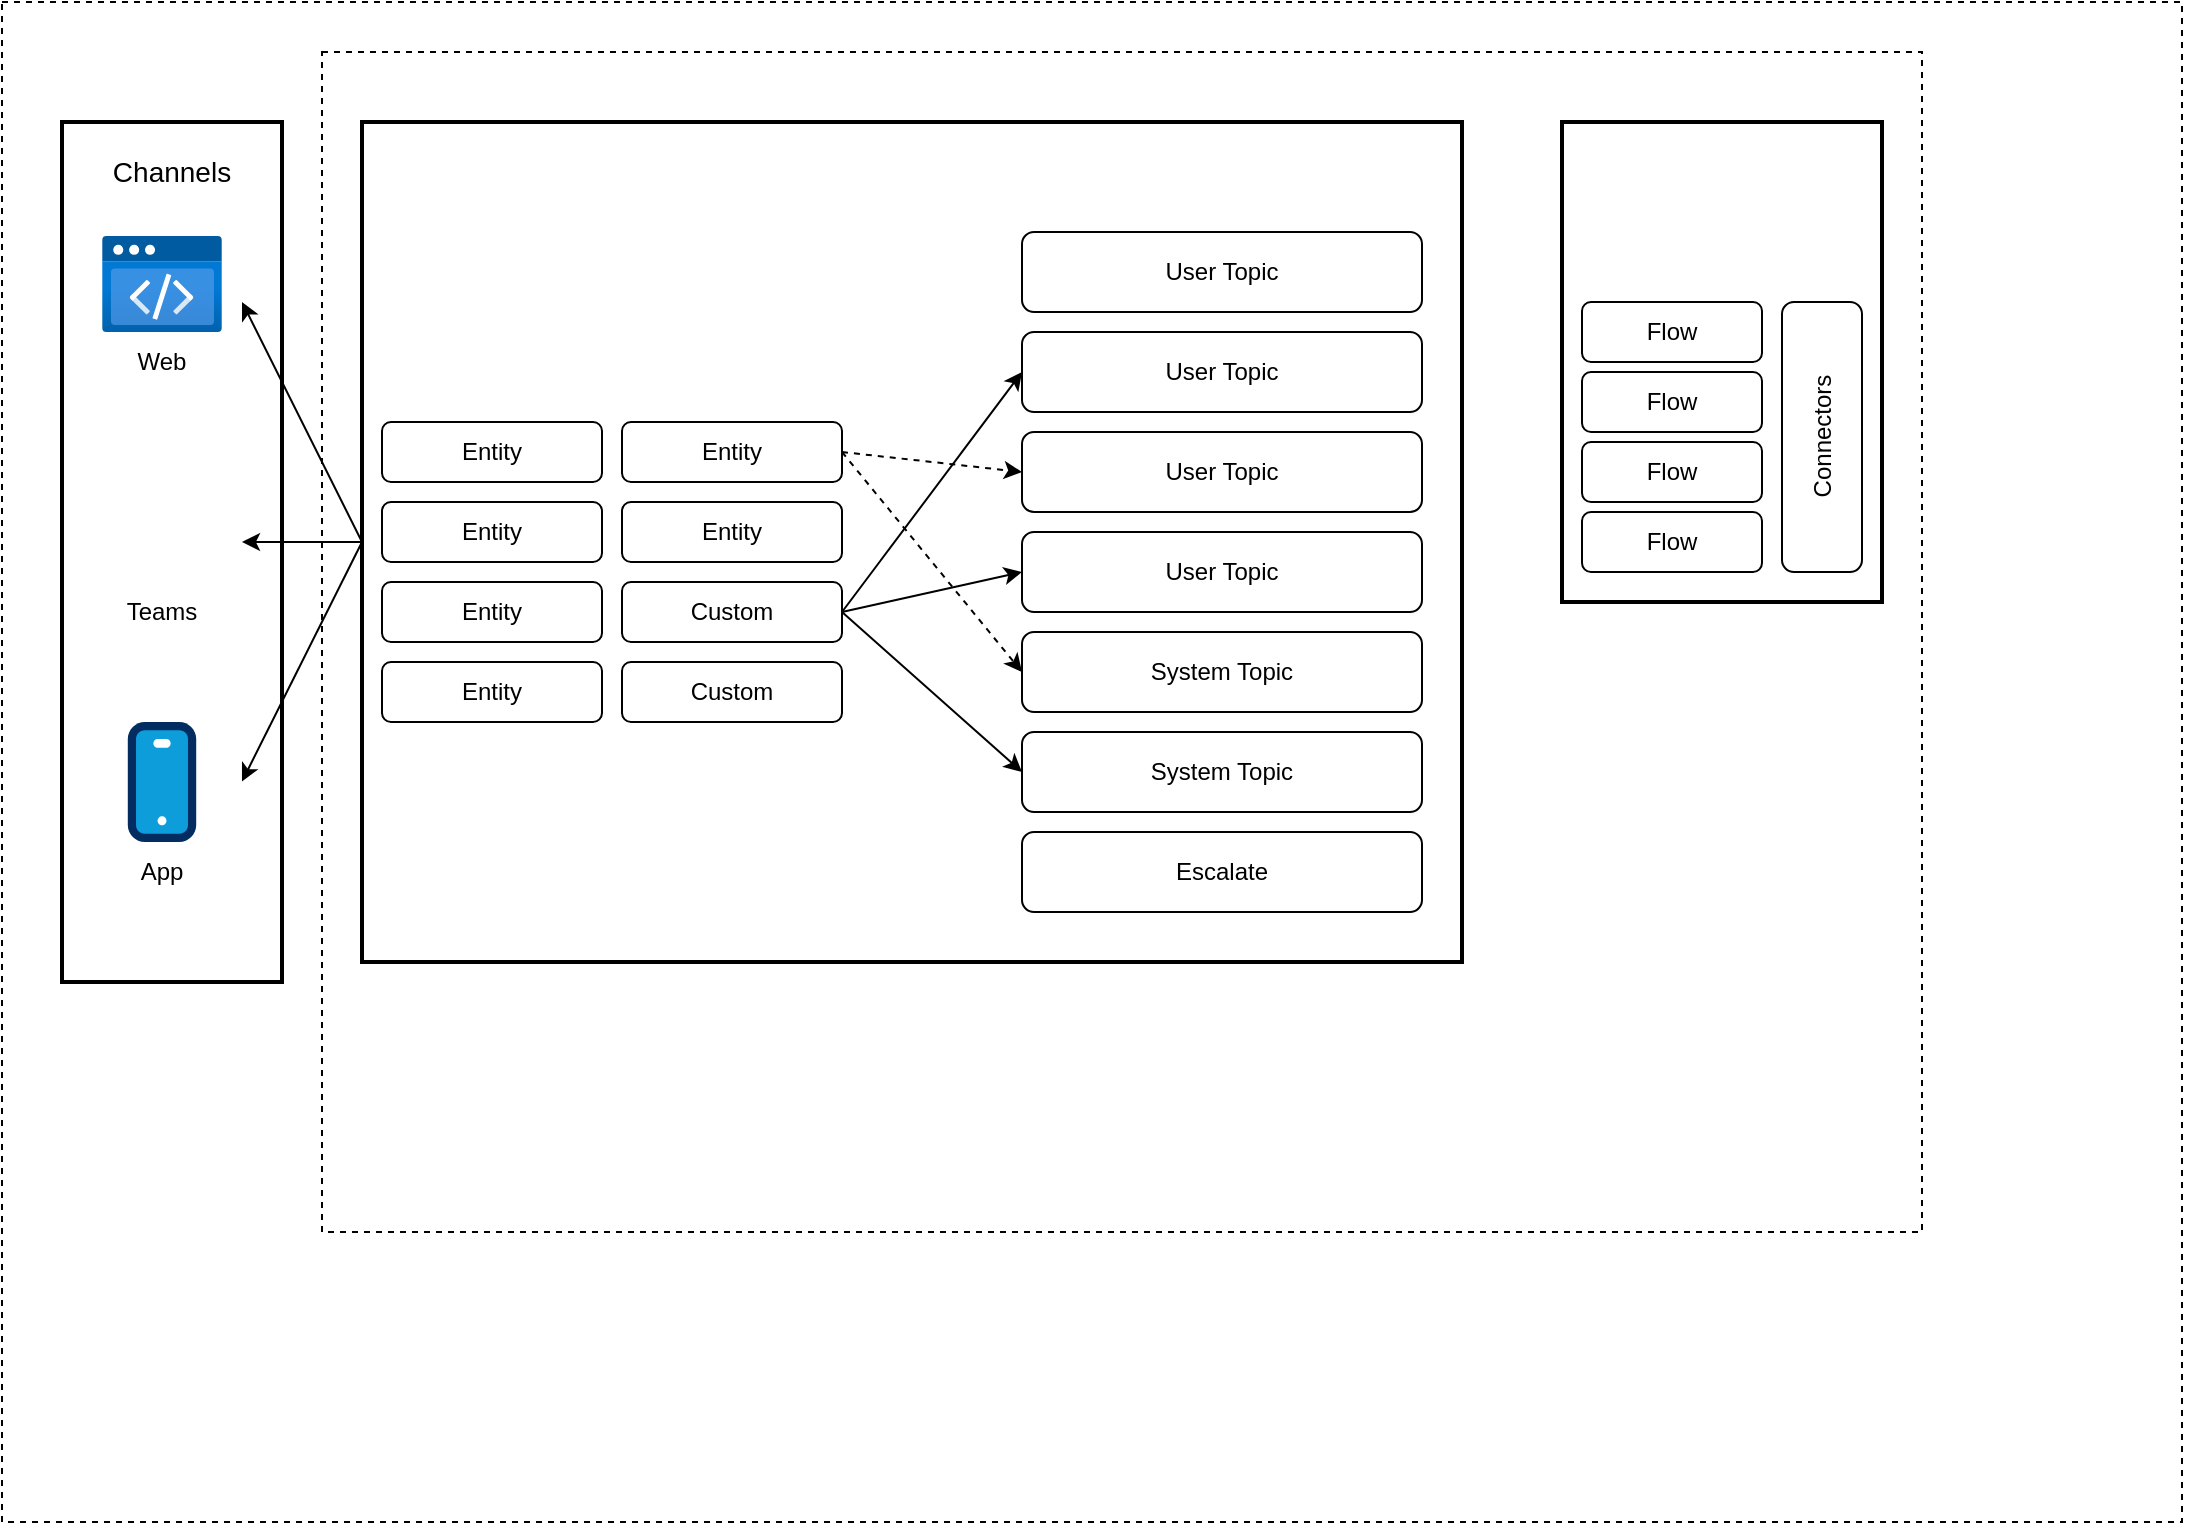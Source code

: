 <mxfile version="23.1.1" type="github">
  <diagram id="hOmpC_3qpGD7bDlE_Dh1" name="Page-2">
    <mxGraphModel dx="1426" dy="793" grid="1" gridSize="10" guides="1" tooltips="1" connect="1" arrows="1" fold="1" page="1" pageScale="1" pageWidth="1169" pageHeight="827" math="0" shadow="0">
      <root>
        <mxCell id="0" />
        <mxCell id="1" parent="0" />
        <mxCell id="9f5_5LGFeZ3fVuOj17HK-6" value="" style="rounded=0;whiteSpace=wrap;html=1;dashed=1;strokeColor=default;align=center;verticalAlign=middle;fontFamily=Helvetica;fontSize=12;fontColor=default;fillColor=default;gradientColor=none;" parent="1" vertex="1">
          <mxGeometry x="40" y="40" width="1090" height="760" as="geometry" />
        </mxCell>
        <mxCell id="9f5_5LGFeZ3fVuOj17HK-7" value="" style="rounded=0;whiteSpace=wrap;html=1;strokeColor=default;align=center;verticalAlign=middle;fontFamily=Helvetica;fontSize=12;fontColor=default;fillColor=default;gradientColor=none;strokeWidth=2;" parent="1" vertex="1">
          <mxGeometry x="70" y="100" width="110" height="430" as="geometry" />
        </mxCell>
        <mxCell id="9f5_5LGFeZ3fVuOj17HK-8" value="" style="rounded=0;whiteSpace=wrap;html=1;dashed=1;strokeColor=default;align=center;verticalAlign=middle;fontFamily=Helvetica;fontSize=12;fontColor=default;fillColor=default;gradientColor=none;" parent="1" vertex="1">
          <mxGeometry x="200" y="65" width="800" height="590" as="geometry" />
        </mxCell>
        <mxCell id="9f5_5LGFeZ3fVuOj17HK-9" value="" style="rounded=0;whiteSpace=wrap;html=1;strokeColor=default;align=center;verticalAlign=middle;fontFamily=Helvetica;fontSize=12;fontColor=default;fillColor=default;gradientColor=none;strokeWidth=2;" parent="1" vertex="1">
          <mxGeometry x="220" y="100" width="550" height="420" as="geometry" />
        </mxCell>
        <mxCell id="9f5_5LGFeZ3fVuOj17HK-10" value="" style="rounded=0;whiteSpace=wrap;html=1;strokeColor=default;align=center;verticalAlign=middle;fontFamily=Helvetica;fontSize=12;fontColor=default;fillColor=default;gradientColor=none;strokeWidth=2;" parent="1" vertex="1">
          <mxGeometry x="820" y="100" width="160" height="240" as="geometry" />
        </mxCell>
        <mxCell id="9f5_5LGFeZ3fVuOj17HK-13" value="Entity" style="rounded=1;whiteSpace=wrap;html=1;strokeColor=default;align=center;verticalAlign=middle;fontFamily=Helvetica;fontSize=12;fontColor=default;fillColor=default;gradientColor=none;" parent="1" vertex="1">
          <mxGeometry x="230" y="250" width="110" height="30" as="geometry" />
        </mxCell>
        <mxCell id="9f5_5LGFeZ3fVuOj17HK-14" value="Entity" style="rounded=1;whiteSpace=wrap;html=1;strokeColor=default;align=center;verticalAlign=middle;fontFamily=Helvetica;fontSize=12;fontColor=default;fillColor=default;gradientColor=none;" parent="1" vertex="1">
          <mxGeometry x="350" y="250" width="110" height="30" as="geometry" />
        </mxCell>
        <mxCell id="9f5_5LGFeZ3fVuOj17HK-15" value="Entity" style="rounded=1;whiteSpace=wrap;html=1;strokeColor=default;align=center;verticalAlign=middle;fontFamily=Helvetica;fontSize=12;fontColor=default;fillColor=default;gradientColor=none;" parent="1" vertex="1">
          <mxGeometry x="230" y="330" width="110" height="30" as="geometry" />
        </mxCell>
        <mxCell id="9f5_5LGFeZ3fVuOj17HK-16" value="Custom" style="rounded=1;whiteSpace=wrap;html=1;strokeColor=default;align=center;verticalAlign=middle;fontFamily=Helvetica;fontSize=12;fontColor=default;fillColor=default;gradientColor=none;" parent="1" vertex="1">
          <mxGeometry x="350" y="330" width="110" height="30" as="geometry" />
        </mxCell>
        <mxCell id="9f5_5LGFeZ3fVuOj17HK-17" value="Entity" style="rounded=1;whiteSpace=wrap;html=1;strokeColor=default;align=center;verticalAlign=middle;fontFamily=Helvetica;fontSize=12;fontColor=default;fillColor=default;gradientColor=none;" parent="1" vertex="1">
          <mxGeometry x="230" y="290" width="110" height="30" as="geometry" />
        </mxCell>
        <mxCell id="9f5_5LGFeZ3fVuOj17HK-18" value="Entity" style="rounded=1;whiteSpace=wrap;html=1;strokeColor=default;align=center;verticalAlign=middle;fontFamily=Helvetica;fontSize=12;fontColor=default;fillColor=default;gradientColor=none;" parent="1" vertex="1">
          <mxGeometry x="350" y="290" width="110" height="30" as="geometry" />
        </mxCell>
        <mxCell id="9f5_5LGFeZ3fVuOj17HK-19" value="Entity" style="rounded=1;whiteSpace=wrap;html=1;strokeColor=default;align=center;verticalAlign=middle;fontFamily=Helvetica;fontSize=12;fontColor=default;fillColor=default;gradientColor=none;" parent="1" vertex="1">
          <mxGeometry x="230" y="370" width="110" height="30" as="geometry" />
        </mxCell>
        <mxCell id="9f5_5LGFeZ3fVuOj17HK-20" value="Custom" style="rounded=1;whiteSpace=wrap;html=1;strokeColor=default;align=center;verticalAlign=middle;fontFamily=Helvetica;fontSize=12;fontColor=default;fillColor=default;gradientColor=none;" parent="1" vertex="1">
          <mxGeometry x="350" y="370" width="110" height="30" as="geometry" />
        </mxCell>
        <mxCell id="9f5_5LGFeZ3fVuOj17HK-23" value="User Topic" style="rounded=1;whiteSpace=wrap;html=1;strokeColor=default;align=center;verticalAlign=middle;fontFamily=Helvetica;fontSize=12;fontColor=default;fillColor=default;gradientColor=none;" parent="1" vertex="1">
          <mxGeometry x="550" y="155" width="200" height="40" as="geometry" />
        </mxCell>
        <mxCell id="9f5_5LGFeZ3fVuOj17HK-25" value="User Topic" style="rounded=1;whiteSpace=wrap;html=1;strokeColor=default;align=center;verticalAlign=middle;fontFamily=Helvetica;fontSize=12;fontColor=default;fillColor=default;gradientColor=none;" parent="1" vertex="1">
          <mxGeometry x="550" y="305" width="200" height="40" as="geometry" />
        </mxCell>
        <mxCell id="9f5_5LGFeZ3fVuOj17HK-26" value="User Topic" style="rounded=1;whiteSpace=wrap;html=1;strokeColor=default;align=center;verticalAlign=middle;fontFamily=Helvetica;fontSize=12;fontColor=default;fillColor=default;gradientColor=none;" parent="1" vertex="1">
          <mxGeometry x="550" y="255" width="200" height="40" as="geometry" />
        </mxCell>
        <mxCell id="9f5_5LGFeZ3fVuOj17HK-27" value="User Topic" style="rounded=1;whiteSpace=wrap;html=1;strokeColor=default;align=center;verticalAlign=middle;fontFamily=Helvetica;fontSize=12;fontColor=default;fillColor=default;gradientColor=none;" parent="1" vertex="1">
          <mxGeometry x="550" y="205" width="200" height="40" as="geometry" />
        </mxCell>
        <mxCell id="9f5_5LGFeZ3fVuOj17HK-28" value="System Topic" style="rounded=1;whiteSpace=wrap;html=1;strokeColor=default;align=center;verticalAlign=middle;fontFamily=Helvetica;fontSize=12;fontColor=default;fillColor=default;gradientColor=none;" parent="1" vertex="1">
          <mxGeometry x="550" y="355" width="200" height="40" as="geometry" />
        </mxCell>
        <mxCell id="9f5_5LGFeZ3fVuOj17HK-29" value="System Topic" style="rounded=1;whiteSpace=wrap;html=1;strokeColor=default;align=center;verticalAlign=middle;fontFamily=Helvetica;fontSize=12;fontColor=default;fillColor=default;gradientColor=none;" parent="1" vertex="1">
          <mxGeometry x="550" y="405" width="200" height="40" as="geometry" />
        </mxCell>
        <mxCell id="9f5_5LGFeZ3fVuOj17HK-30" value="Escalate" style="rounded=1;whiteSpace=wrap;html=1;strokeColor=default;align=center;verticalAlign=middle;fontFamily=Helvetica;fontSize=12;fontColor=default;fillColor=default;gradientColor=none;" parent="1" vertex="1">
          <mxGeometry x="550" y="455" width="200" height="40" as="geometry" />
        </mxCell>
        <mxCell id="9f5_5LGFeZ3fVuOj17HK-35" value="" style="endArrow=classic;html=1;rounded=0;fontFamily=Helvetica;fontSize=12;fontColor=default;entryX=0;entryY=0.5;entryDx=0;entryDy=0;exitX=1;exitY=0.5;exitDx=0;exitDy=0;" parent="1" source="9f5_5LGFeZ3fVuOj17HK-16" target="9f5_5LGFeZ3fVuOj17HK-27" edge="1">
          <mxGeometry width="50" height="50" relative="1" as="geometry">
            <mxPoint x="440" y="470" as="sourcePoint" />
            <mxPoint x="490" y="420" as="targetPoint" />
          </mxGeometry>
        </mxCell>
        <mxCell id="9f5_5LGFeZ3fVuOj17HK-36" value="" style="endArrow=classic;html=1;rounded=0;fontFamily=Helvetica;fontSize=12;fontColor=default;entryX=0;entryY=0.5;entryDx=0;entryDy=0;exitX=1;exitY=0.5;exitDx=0;exitDy=0;" parent="1" source="9f5_5LGFeZ3fVuOj17HK-16" target="9f5_5LGFeZ3fVuOj17HK-29" edge="1">
          <mxGeometry width="50" height="50" relative="1" as="geometry">
            <mxPoint x="470" y="355" as="sourcePoint" />
            <mxPoint x="560" y="230" as="targetPoint" />
          </mxGeometry>
        </mxCell>
        <mxCell id="9f5_5LGFeZ3fVuOj17HK-37" value="" style="endArrow=classic;html=1;rounded=0;fontFamily=Helvetica;fontSize=12;fontColor=default;entryX=0;entryY=0.5;entryDx=0;entryDy=0;exitX=1;exitY=0.5;exitDx=0;exitDy=0;" parent="1" source="9f5_5LGFeZ3fVuOj17HK-16" target="9f5_5LGFeZ3fVuOj17HK-25" edge="1">
          <mxGeometry width="50" height="50" relative="1" as="geometry">
            <mxPoint x="470" y="355" as="sourcePoint" />
            <mxPoint x="560" y="230" as="targetPoint" />
          </mxGeometry>
        </mxCell>
        <mxCell id="9f5_5LGFeZ3fVuOj17HK-38" value="" style="endArrow=classic;html=1;rounded=0;fontFamily=Helvetica;fontSize=12;fontColor=default;entryX=0;entryY=0.5;entryDx=0;entryDy=0;exitX=1;exitY=0.5;exitDx=0;exitDy=0;dashed=1;" parent="1" source="9f5_5LGFeZ3fVuOj17HK-14" target="9f5_5LGFeZ3fVuOj17HK-26" edge="1">
          <mxGeometry width="50" height="50" relative="1" as="geometry">
            <mxPoint x="470" y="355" as="sourcePoint" />
            <mxPoint x="560" y="230" as="targetPoint" />
          </mxGeometry>
        </mxCell>
        <mxCell id="9f5_5LGFeZ3fVuOj17HK-39" value="" style="endArrow=classic;html=1;rounded=0;fontFamily=Helvetica;fontSize=12;fontColor=default;entryX=0;entryY=0.5;entryDx=0;entryDy=0;exitX=1;exitY=0.5;exitDx=0;exitDy=0;dashed=1;" parent="1" source="9f5_5LGFeZ3fVuOj17HK-14" target="9f5_5LGFeZ3fVuOj17HK-28" edge="1">
          <mxGeometry width="50" height="50" relative="1" as="geometry">
            <mxPoint x="470" y="275" as="sourcePoint" />
            <mxPoint x="560" y="285" as="targetPoint" />
          </mxGeometry>
        </mxCell>
        <mxCell id="jqtK98orMPLJmdBe8KaK-1" value="Channels" style="text;html=1;strokeColor=none;fillColor=none;align=center;verticalAlign=middle;whiteSpace=wrap;rounded=0;fontSize=14;" vertex="1" parent="1">
          <mxGeometry x="70" y="110" width="110" height="30" as="geometry" />
        </mxCell>
        <mxCell id="jqtK98orMPLJmdBe8KaK-2" value="Flow" style="rounded=1;whiteSpace=wrap;html=1;strokeColor=default;align=center;verticalAlign=middle;fontFamily=Helvetica;fontSize=12;fontColor=default;fillColor=default;gradientColor=none;" vertex="1" parent="1">
          <mxGeometry x="830" y="190" width="90" height="30" as="geometry" />
        </mxCell>
        <mxCell id="jqtK98orMPLJmdBe8KaK-3" value="Connectors" style="rounded=1;whiteSpace=wrap;html=1;strokeColor=default;align=center;verticalAlign=middle;fontFamily=Helvetica;fontSize=12;fontColor=default;fillColor=default;gradientColor=none;direction=south;horizontal=0;" vertex="1" parent="1">
          <mxGeometry x="930" y="190" width="40" height="135" as="geometry" />
        </mxCell>
        <mxCell id="jqtK98orMPLJmdBe8KaK-5" value="Flow" style="rounded=1;whiteSpace=wrap;html=1;strokeColor=default;align=center;verticalAlign=middle;fontFamily=Helvetica;fontSize=12;fontColor=default;fillColor=default;gradientColor=none;" vertex="1" parent="1">
          <mxGeometry x="830" y="225" width="90" height="30" as="geometry" />
        </mxCell>
        <mxCell id="jqtK98orMPLJmdBe8KaK-6" value="Flow" style="rounded=1;whiteSpace=wrap;html=1;strokeColor=default;align=center;verticalAlign=middle;fontFamily=Helvetica;fontSize=12;fontColor=default;fillColor=default;gradientColor=none;" vertex="1" parent="1">
          <mxGeometry x="830" y="260" width="90" height="30" as="geometry" />
        </mxCell>
        <mxCell id="jqtK98orMPLJmdBe8KaK-7" value="Flow" style="rounded=1;whiteSpace=wrap;html=1;strokeColor=default;align=center;verticalAlign=middle;fontFamily=Helvetica;fontSize=12;fontColor=default;fillColor=default;gradientColor=none;" vertex="1" parent="1">
          <mxGeometry x="830" y="295" width="90" height="30" as="geometry" />
        </mxCell>
        <mxCell id="jqtK98orMPLJmdBe8KaK-9" value="" style="shape=image;html=1;verticalAlign=top;verticalLabelPosition=bottom;labelBackgroundColor=#ffffff;imageAspect=0;aspect=fixed;image=https://cdn0.iconfinder.com/data/icons/logos-microsoft-office-365/128/Microsoft_Office-10-128.png" vertex="1" parent="1">
          <mxGeometry x="90" y="275" width="60" height="60" as="geometry" />
        </mxCell>
        <mxCell id="jqtK98orMPLJmdBe8KaK-10" value="" style="image;aspect=fixed;html=1;points=[];align=center;fontSize=12;image=img/lib/azure2/preview/Static_Apps.svg;" vertex="1" parent="1">
          <mxGeometry x="90" y="157" width="60" height="48" as="geometry" />
        </mxCell>
        <mxCell id="jqtK98orMPLJmdBe8KaK-11" value="" style="verticalLabelPosition=bottom;aspect=fixed;html=1;shape=mxgraph.salesforce.apps;" vertex="1" parent="1">
          <mxGeometry x="102.9" y="400" width="34.2" height="60" as="geometry" />
        </mxCell>
        <mxCell id="jqtK98orMPLJmdBe8KaK-13" value="Web" style="text;html=1;strokeColor=none;fillColor=none;align=center;verticalAlign=middle;whiteSpace=wrap;rounded=0;" vertex="1" parent="1">
          <mxGeometry x="90" y="205" width="60" height="30" as="geometry" />
        </mxCell>
        <mxCell id="jqtK98orMPLJmdBe8KaK-14" value="Teams" style="text;html=1;strokeColor=none;fillColor=none;align=center;verticalAlign=middle;whiteSpace=wrap;rounded=0;" vertex="1" parent="1">
          <mxGeometry x="90" y="330" width="60" height="30" as="geometry" />
        </mxCell>
        <mxCell id="jqtK98orMPLJmdBe8KaK-15" value="App" style="text;html=1;strokeColor=none;fillColor=none;align=center;verticalAlign=middle;whiteSpace=wrap;rounded=0;" vertex="1" parent="1">
          <mxGeometry x="90" y="460" width="60" height="30" as="geometry" />
        </mxCell>
        <mxCell id="jqtK98orMPLJmdBe8KaK-16" value="" style="endArrow=classic;html=1;rounded=0;fontFamily=Helvetica;fontSize=12;fontColor=default;" edge="1" parent="1">
          <mxGeometry width="50" height="50" relative="1" as="geometry">
            <mxPoint x="220" y="310" as="sourcePoint" />
            <mxPoint x="160" y="190" as="targetPoint" />
          </mxGeometry>
        </mxCell>
        <mxCell id="jqtK98orMPLJmdBe8KaK-17" value="" style="endArrow=classic;html=1;rounded=0;fontFamily=Helvetica;fontSize=12;fontColor=default;exitX=0;exitY=0.5;exitDx=0;exitDy=0;" edge="1" parent="1" source="9f5_5LGFeZ3fVuOj17HK-9">
          <mxGeometry width="50" height="50" relative="1" as="geometry">
            <mxPoint x="229" y="293" as="sourcePoint" />
            <mxPoint x="160" y="310" as="targetPoint" />
          </mxGeometry>
        </mxCell>
        <mxCell id="jqtK98orMPLJmdBe8KaK-18" value="" style="endArrow=classic;html=1;rounded=0;fontFamily=Helvetica;fontSize=12;fontColor=default;entryX=0.818;entryY=0.767;entryDx=0;entryDy=0;entryPerimeter=0;" edge="1" parent="1" target="9f5_5LGFeZ3fVuOj17HK-7">
          <mxGeometry width="50" height="50" relative="1" as="geometry">
            <mxPoint x="220" y="310" as="sourcePoint" />
            <mxPoint x="170" y="200" as="targetPoint" />
          </mxGeometry>
        </mxCell>
      </root>
    </mxGraphModel>
  </diagram>
</mxfile>
